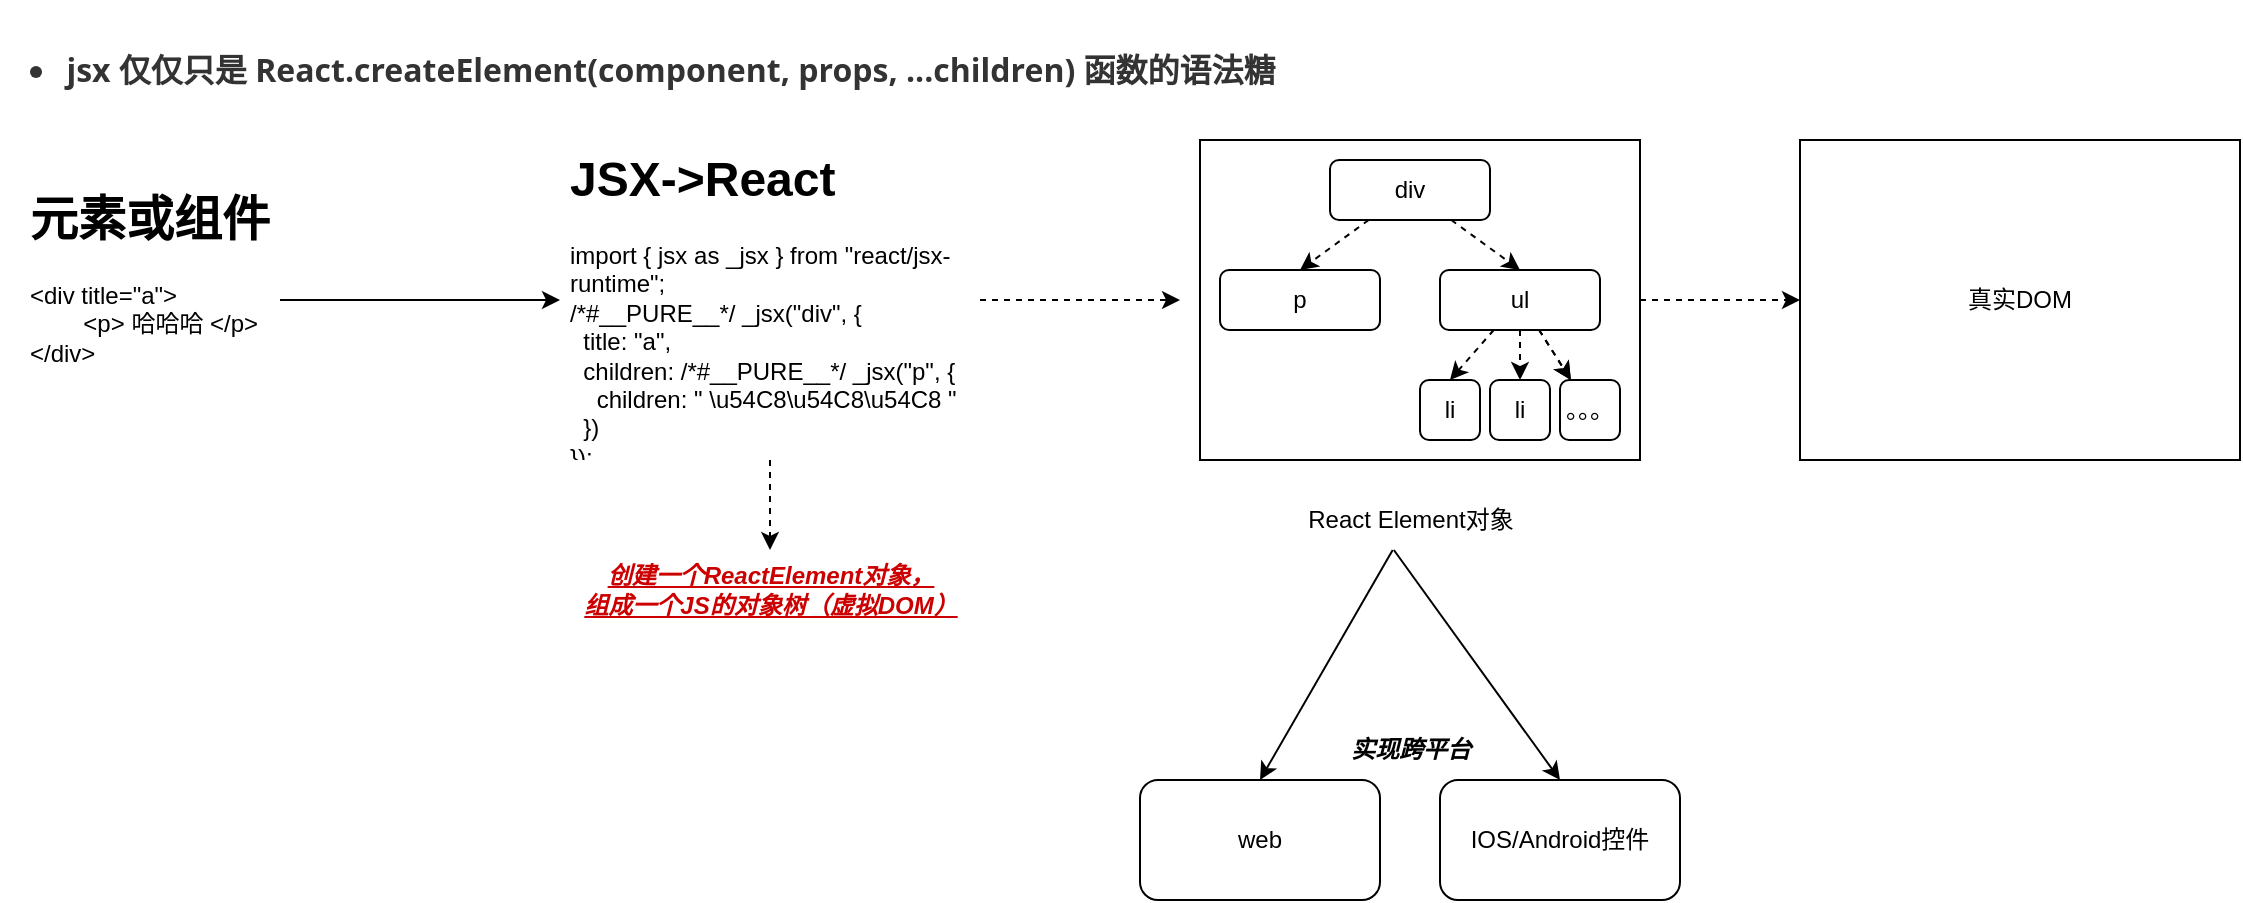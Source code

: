 <mxfile>
    <diagram id="XNsGDdQFQox7_eO0xbPU" name="第 1 页">
        <mxGraphModel dx="744" dy="754" grid="1" gridSize="10" guides="1" tooltips="1" connect="1" arrows="1" fold="1" page="1" pageScale="1" pageWidth="1200" pageHeight="1920" math="0" shadow="0">
            <root>
                <mxCell id="0"/>
                <mxCell id="1" parent="0"/>
                <mxCell id="28" value="" style="edgeStyle=none;html=1;dashed=1;fontColor=#000000;" parent="1" source="26" target="27" edge="1">
                    <mxGeometry relative="1" as="geometry"/>
                </mxCell>
                <mxCell id="26" value="" style="rounded=0;whiteSpace=wrap;html=1;fontColor=#000000;" parent="1" vertex="1">
                    <mxGeometry x="640" y="110" width="220" height="160" as="geometry"/>
                </mxCell>
                <mxCell id="4" value="&lt;ul style=&quot;border-color: var(--border-color); box-sizing: border-box; margin: 0.8em 0px; padding-left: 30px; position: relative; color: rgb(51, 51, 51); font-family: &amp;quot;Open Sans&amp;quot;, &amp;quot;Clear Sans&amp;quot;, &amp;quot;Helvetica Neue&amp;quot;, Helvetica, Arial, &amp;quot;Segoe UI Emoji&amp;quot;, sans-serif; font-size: 16px; text-align: start;&quot; data-mark=&quot;*&quot; class=&quot;ul-list&quot;&gt;&lt;li style=&quot;border-color: var(--border-color); box-sizing: border-box; margin: 0px; position: relative;&quot; class=&quot;md-list-item md-focus-container&quot;&gt;&lt;p style=&quot;border-color: var(--border-color); box-sizing: border-box; line-height: inherit; orphans: 4; margin: 0px 0px 0.5rem; position: relative;&quot; class=&quot;md-end-block md-p md-focus&quot;&gt;&lt;span style=&quot;border-color: var(--border-color); box-sizing: border-box;&quot; class=&quot;md-pair-s md-expand&quot;&gt;&lt;strong style=&quot;border-color: var(--border-color); box-sizing: border-box;&quot;&gt;jsx 仅仅只是 React.createElement(component, props, ...children) 函数的语法糖&lt;/strong&gt;&lt;/span&gt;&lt;/p&gt;&lt;/li&gt;&lt;/ul&gt;" style="text;html=1;align=center;verticalAlign=middle;resizable=0;points=[];autosize=1;strokeColor=none;fillColor=none;" parent="1" vertex="1">
                    <mxGeometry x="40" y="40" width="640" height="70" as="geometry"/>
                </mxCell>
                <mxCell id="7" value="&lt;h1&gt;元素或组件&lt;/h1&gt;&lt;div&gt;&amp;lt;div title=&quot;a&quot;&amp;gt;&lt;/div&gt;&lt;div&gt;&lt;span style=&quot;white-space: pre;&quot;&gt;&#9;&lt;/span&gt;&amp;lt;p&amp;gt; 哈哈哈 &amp;lt;/p&amp;gt;&lt;/div&gt;&lt;div&gt;&amp;lt;/div&amp;gt;&amp;nbsp;&lt;/div&gt;" style="text;html=1;strokeColor=none;fillColor=none;spacing=5;spacingTop=-20;whiteSpace=wrap;overflow=hidden;rounded=0;" parent="1" vertex="1">
                    <mxGeometry x="50" y="130" width="130" height="120" as="geometry"/>
                </mxCell>
                <mxCell id="8" value="" style="endArrow=classic;html=1;exitX=1;exitY=0.5;exitDx=0;exitDy=0;" parent="1" source="7" edge="1">
                    <mxGeometry width="50" height="50" relative="1" as="geometry">
                        <mxPoint x="270" y="250" as="sourcePoint"/>
                        <mxPoint x="320" y="190" as="targetPoint"/>
                    </mxGeometry>
                </mxCell>
                <mxCell id="13" value="" style="edgeStyle=none;html=1;dashed=1;fontColor=#CC0000;" parent="1" source="9" edge="1">
                    <mxGeometry relative="1" as="geometry">
                        <mxPoint x="630" y="190" as="targetPoint"/>
                    </mxGeometry>
                </mxCell>
                <mxCell id="9" value="&lt;h1&gt;JSX-&amp;gt;React&lt;br&gt;&lt;/h1&gt;&lt;div&gt;&lt;div&gt;import { jsx as _jsx } from &quot;react/jsx-runtime&quot;;&lt;/div&gt;&lt;div&gt;/*#__PURE__*/ _jsx(&quot;div&quot;, {&lt;/div&gt;&lt;div&gt;&amp;nbsp; title: &quot;a&quot;,&lt;/div&gt;&lt;div&gt;&amp;nbsp; children: /*#__PURE__*/ _jsx(&quot;p&quot;, {&lt;/div&gt;&lt;div&gt;&amp;nbsp; &amp;nbsp; children: &quot; \u54C8\u54C8\u54C8 &quot;&lt;/div&gt;&lt;div&gt;&amp;nbsp; })&lt;/div&gt;&lt;div&gt;});&lt;/div&gt;&lt;/div&gt;" style="text;html=1;strokeColor=none;fillColor=none;spacing=5;spacingTop=-20;whiteSpace=wrap;overflow=hidden;rounded=0;" parent="1" vertex="1">
                    <mxGeometry x="320" y="110" width="210" height="160" as="geometry"/>
                </mxCell>
                <mxCell id="10" value="" style="endArrow=classic;html=1;exitX=0.5;exitY=1;exitDx=0;exitDy=0;dashed=1;" parent="1" source="9" target="11" edge="1">
                    <mxGeometry width="50" height="50" relative="1" as="geometry">
                        <mxPoint x="450" y="380" as="sourcePoint"/>
                        <mxPoint x="435" y="320" as="targetPoint"/>
                    </mxGeometry>
                </mxCell>
                <mxCell id="11" value="创建一个ReactElement对象，&lt;br&gt;组成一个JS的对象树（虚拟DOM）&lt;br&gt;" style="text;html=1;align=center;verticalAlign=middle;resizable=0;points=[];autosize=1;strokeColor=none;fillColor=none;fontStyle=7;fontColor=#CC0000;" parent="1" vertex="1">
                    <mxGeometry x="320" y="315" width="210" height="40" as="geometry"/>
                </mxCell>
                <mxCell id="20" value="" style="edgeStyle=none;html=1;dashed=1;fontColor=#000000;entryX=0.5;entryY=0;entryDx=0;entryDy=0;" parent="1" source="14" target="15" edge="1">
                    <mxGeometry relative="1" as="geometry"/>
                </mxCell>
                <mxCell id="21" value="" style="edgeStyle=none;html=1;dashed=1;fontColor=#000000;entryX=0.5;entryY=0;entryDx=0;entryDy=0;" parent="1" source="14" target="16" edge="1">
                    <mxGeometry relative="1" as="geometry"/>
                </mxCell>
                <mxCell id="14" value="&lt;font color=&quot;#000000&quot;&gt;div&lt;/font&gt;" style="rounded=1;whiteSpace=wrap;html=1;fontColor=#CC0000;" parent="1" vertex="1">
                    <mxGeometry x="705" y="120" width="80" height="30" as="geometry"/>
                </mxCell>
                <mxCell id="15" value="&lt;font color=&quot;#000000&quot;&gt;p&lt;/font&gt;" style="rounded=1;whiteSpace=wrap;html=1;fontColor=#CC0000;" parent="1" vertex="1">
                    <mxGeometry x="650" y="175" width="80" height="30" as="geometry"/>
                </mxCell>
                <mxCell id="22" value="" style="edgeStyle=none;html=1;dashed=1;fontColor=#000000;" parent="1" source="16" target="19" edge="1">
                    <mxGeometry relative="1" as="geometry"/>
                </mxCell>
                <mxCell id="23" value="" style="edgeStyle=none;html=1;dashed=1;fontColor=#000000;" parent="1" source="16" target="19" edge="1">
                    <mxGeometry relative="1" as="geometry"/>
                </mxCell>
                <mxCell id="24" value="" style="edgeStyle=none;html=1;dashed=1;fontColor=#000000;entryX=0.5;entryY=0;entryDx=0;entryDy=0;" parent="1" source="16" target="17" edge="1">
                    <mxGeometry relative="1" as="geometry"/>
                </mxCell>
                <mxCell id="25" value="" style="edgeStyle=none;html=1;dashed=1;fontColor=#000000;entryX=0.5;entryY=0;entryDx=0;entryDy=0;" parent="1" source="16" target="18" edge="1">
                    <mxGeometry relative="1" as="geometry"/>
                </mxCell>
                <mxCell id="16" value="&lt;font color=&quot;#000000&quot;&gt;ul&lt;/font&gt;" style="rounded=1;whiteSpace=wrap;html=1;fontColor=#CC0000;" parent="1" vertex="1">
                    <mxGeometry x="760" y="175" width="80" height="30" as="geometry"/>
                </mxCell>
                <mxCell id="17" value="&lt;font color=&quot;#000000&quot;&gt;li&lt;/font&gt;" style="rounded=1;whiteSpace=wrap;html=1;fontColor=#CC0000;" parent="1" vertex="1">
                    <mxGeometry x="750" y="230" width="30" height="30" as="geometry"/>
                </mxCell>
                <mxCell id="18" value="&lt;font color=&quot;#000000&quot;&gt;li&lt;/font&gt;" style="rounded=1;whiteSpace=wrap;html=1;fontColor=#CC0000;" parent="1" vertex="1">
                    <mxGeometry x="785" y="230" width="30" height="30" as="geometry"/>
                </mxCell>
                <mxCell id="19" value="&lt;font color=&quot;#000000&quot;&gt;。。。&lt;/font&gt;" style="rounded=1;whiteSpace=wrap;html=1;fontColor=#CC0000;" parent="1" vertex="1">
                    <mxGeometry x="820" y="230" width="30" height="30" as="geometry"/>
                </mxCell>
                <mxCell id="27" value="真实DOM" style="rounded=0;whiteSpace=wrap;html=1;fontColor=#000000;" parent="1" vertex="1">
                    <mxGeometry x="940" y="110" width="220" height="160" as="geometry"/>
                </mxCell>
                <mxCell id="29" value="React Element对象" style="text;html=1;align=center;verticalAlign=middle;resizable=0;points=[];autosize=1;strokeColor=none;fillColor=none;fontColor=#000000;" parent="1" vertex="1">
                    <mxGeometry x="680" y="285" width="130" height="30" as="geometry"/>
                </mxCell>
                <mxCell id="30" value="" style="endArrow=classic;html=1;entryX=0.5;entryY=0;entryDx=0;entryDy=0;" edge="1" parent="1" source="29" target="31">
                    <mxGeometry width="50" height="50" relative="1" as="geometry">
                        <mxPoint x="820" y="450" as="sourcePoint"/>
                        <mxPoint x="745" y="400" as="targetPoint"/>
                    </mxGeometry>
                </mxCell>
                <mxCell id="31" value="web" style="rounded=1;whiteSpace=wrap;html=1;" vertex="1" parent="1">
                    <mxGeometry x="610" y="430" width="120" height="60" as="geometry"/>
                </mxCell>
                <mxCell id="32" value="IOS/Android控件" style="rounded=1;whiteSpace=wrap;html=1;" vertex="1" parent="1">
                    <mxGeometry x="760" y="430" width="120" height="60" as="geometry"/>
                </mxCell>
                <mxCell id="33" value="" style="endArrow=classic;html=1;entryX=0.5;entryY=0;entryDx=0;entryDy=0;exitX=0.438;exitY=1;exitDx=0;exitDy=0;exitPerimeter=0;" edge="1" parent="1" source="29" target="32">
                    <mxGeometry width="50" height="50" relative="1" as="geometry">
                        <mxPoint x="746.346" y="325" as="sourcePoint"/>
                        <mxPoint x="680" y="440" as="targetPoint"/>
                    </mxGeometry>
                </mxCell>
                <mxCell id="34" value="实现跨平台" style="text;html=1;align=center;verticalAlign=middle;resizable=0;points=[];autosize=1;strokeColor=none;fillColor=none;fontStyle=3" vertex="1" parent="1">
                    <mxGeometry x="705" y="400" width="80" height="30" as="geometry"/>
                </mxCell>
            </root>
        </mxGraphModel>
    </diagram>
</mxfile>